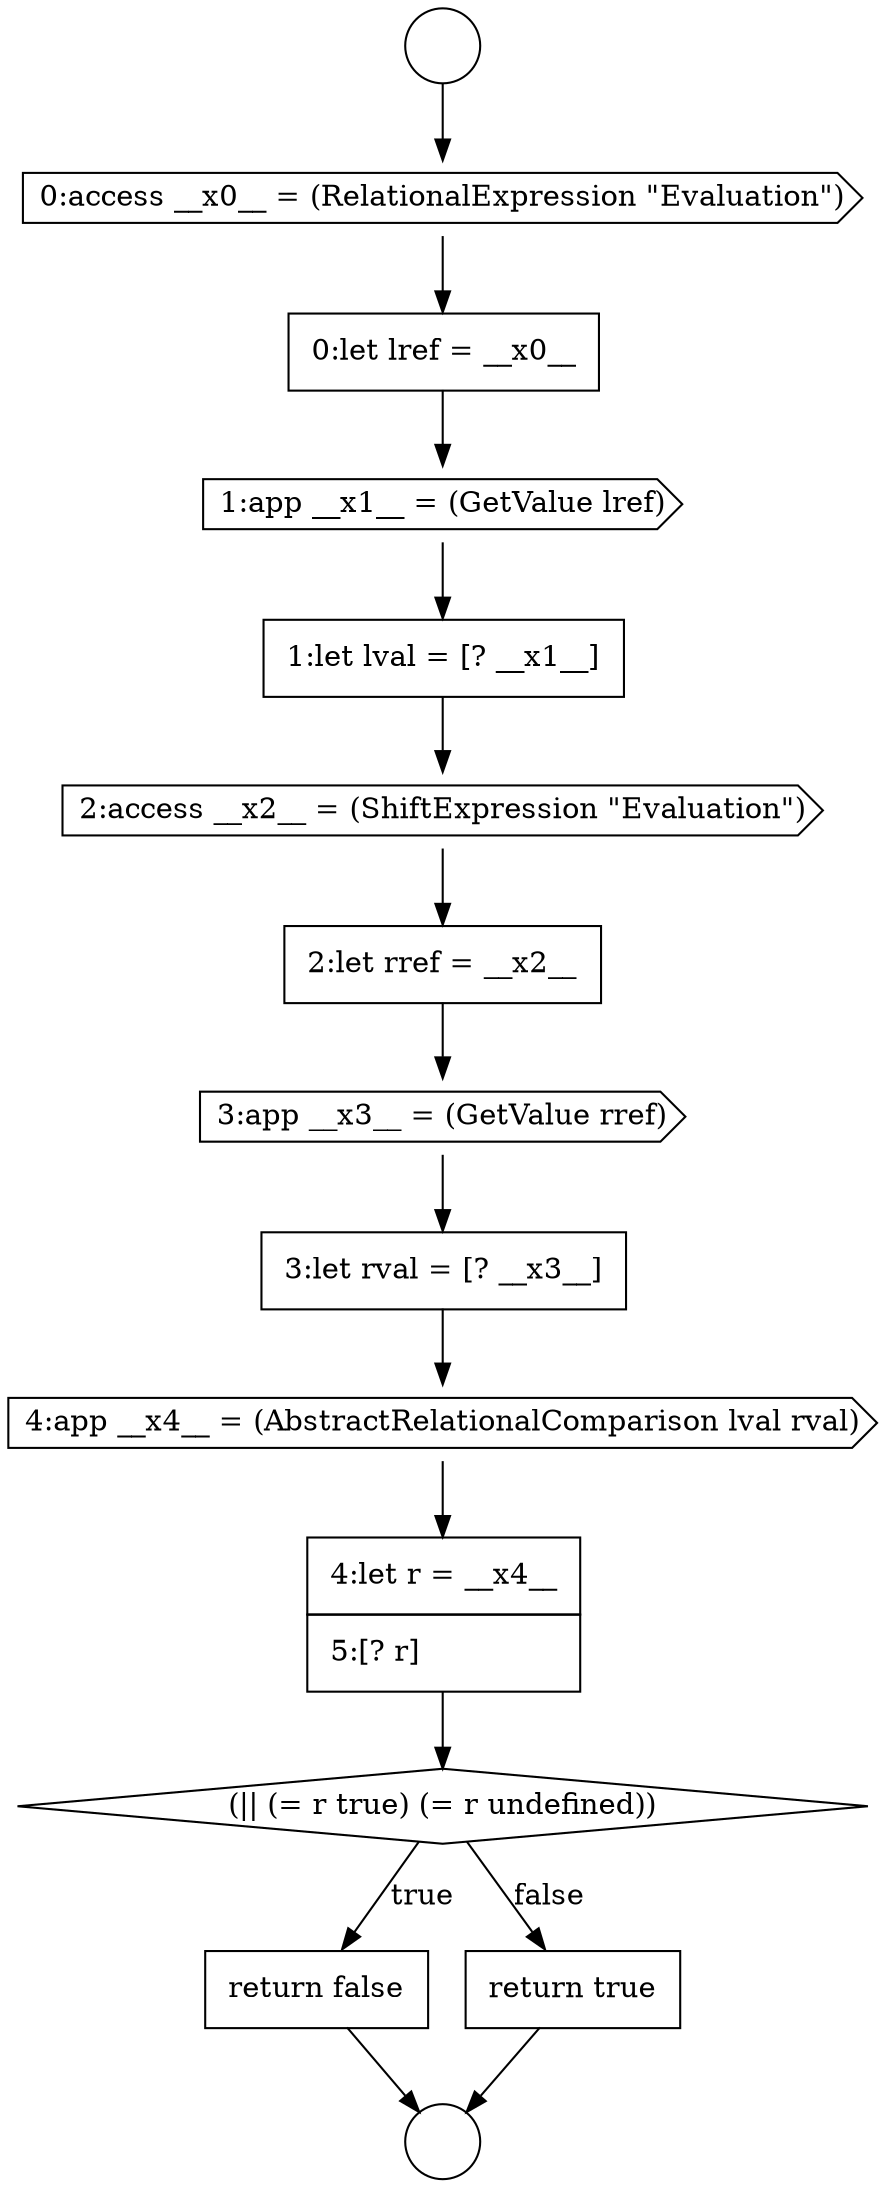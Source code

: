 digraph {
  node4614 [shape=cds, label=<<font color="black">3:app __x3__ = (GetValue rref)</font>> color="black" fillcolor="white" style=filled]
  node4617 [shape=none, margin=0, label=<<font color="black">
    <table border="0" cellborder="1" cellspacing="0" cellpadding="10">
      <tr><td align="left">4:let r = __x4__</td></tr>
      <tr><td align="left">5:[? r]</td></tr>
    </table>
  </font>> color="black" fillcolor="white" style=filled]
  node4609 [shape=none, margin=0, label=<<font color="black">
    <table border="0" cellborder="1" cellspacing="0" cellpadding="10">
      <tr><td align="left">0:let lref = __x0__</td></tr>
    </table>
  </font>> color="black" fillcolor="white" style=filled]
  node4608 [shape=cds, label=<<font color="black">0:access __x0__ = (RelationalExpression &quot;Evaluation&quot;)</font>> color="black" fillcolor="white" style=filled]
  node4613 [shape=none, margin=0, label=<<font color="black">
    <table border="0" cellborder="1" cellspacing="0" cellpadding="10">
      <tr><td align="left">2:let rref = __x2__</td></tr>
    </table>
  </font>> color="black" fillcolor="white" style=filled]
  node4612 [shape=cds, label=<<font color="black">2:access __x2__ = (ShiftExpression &quot;Evaluation&quot;)</font>> color="black" fillcolor="white" style=filled]
  node4611 [shape=none, margin=0, label=<<font color="black">
    <table border="0" cellborder="1" cellspacing="0" cellpadding="10">
      <tr><td align="left">1:let lval = [? __x1__]</td></tr>
    </table>
  </font>> color="black" fillcolor="white" style=filled]
  node4606 [shape=circle label=" " color="black" fillcolor="white" style=filled]
  node4615 [shape=none, margin=0, label=<<font color="black">
    <table border="0" cellborder="1" cellspacing="0" cellpadding="10">
      <tr><td align="left">3:let rval = [? __x3__]</td></tr>
    </table>
  </font>> color="black" fillcolor="white" style=filled]
  node4619 [shape=none, margin=0, label=<<font color="black">
    <table border="0" cellborder="1" cellspacing="0" cellpadding="10">
      <tr><td align="left">return false</td></tr>
    </table>
  </font>> color="black" fillcolor="white" style=filled]
  node4618 [shape=diamond, label=<<font color="black">(|| (= r true) (= r undefined))</font>> color="black" fillcolor="white" style=filled]
  node4607 [shape=circle label=" " color="black" fillcolor="white" style=filled]
  node4610 [shape=cds, label=<<font color="black">1:app __x1__ = (GetValue lref)</font>> color="black" fillcolor="white" style=filled]
  node4620 [shape=none, margin=0, label=<<font color="black">
    <table border="0" cellborder="1" cellspacing="0" cellpadding="10">
      <tr><td align="left">return true</td></tr>
    </table>
  </font>> color="black" fillcolor="white" style=filled]
  node4616 [shape=cds, label=<<font color="black">4:app __x4__ = (AbstractRelationalComparison lval rval)</font>> color="black" fillcolor="white" style=filled]
  node4608 -> node4609 [ color="black"]
  node4611 -> node4612 [ color="black"]
  node4609 -> node4610 [ color="black"]
  node4610 -> node4611 [ color="black"]
  node4616 -> node4617 [ color="black"]
  node4613 -> node4614 [ color="black"]
  node4614 -> node4615 [ color="black"]
  node4617 -> node4618 [ color="black"]
  node4615 -> node4616 [ color="black"]
  node4618 -> node4619 [label=<<font color="black">true</font>> color="black"]
  node4618 -> node4620 [label=<<font color="black">false</font>> color="black"]
  node4619 -> node4607 [ color="black"]
  node4612 -> node4613 [ color="black"]
  node4606 -> node4608 [ color="black"]
  node4620 -> node4607 [ color="black"]
}
